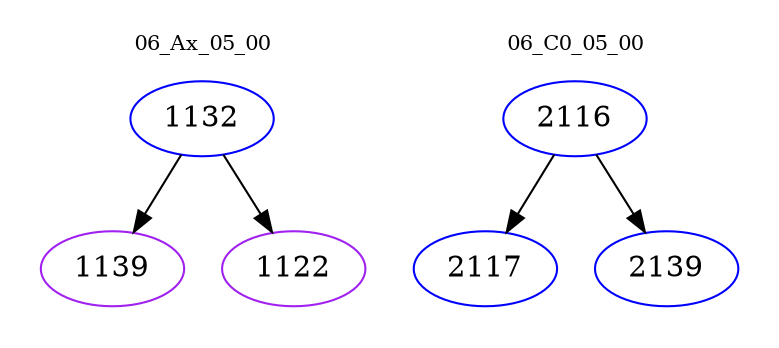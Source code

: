 digraph{
subgraph cluster_0 {
color = white
label = "06_Ax_05_00";
fontsize=10;
T0_1132 [label="1132", color="blue"]
T0_1132 -> T0_1139 [color="black"]
T0_1139 [label="1139", color="purple"]
T0_1132 -> T0_1122 [color="black"]
T0_1122 [label="1122", color="purple"]
}
subgraph cluster_1 {
color = white
label = "06_C0_05_00";
fontsize=10;
T1_2116 [label="2116", color="blue"]
T1_2116 -> T1_2117 [color="black"]
T1_2117 [label="2117", color="blue"]
T1_2116 -> T1_2139 [color="black"]
T1_2139 [label="2139", color="blue"]
}
}
